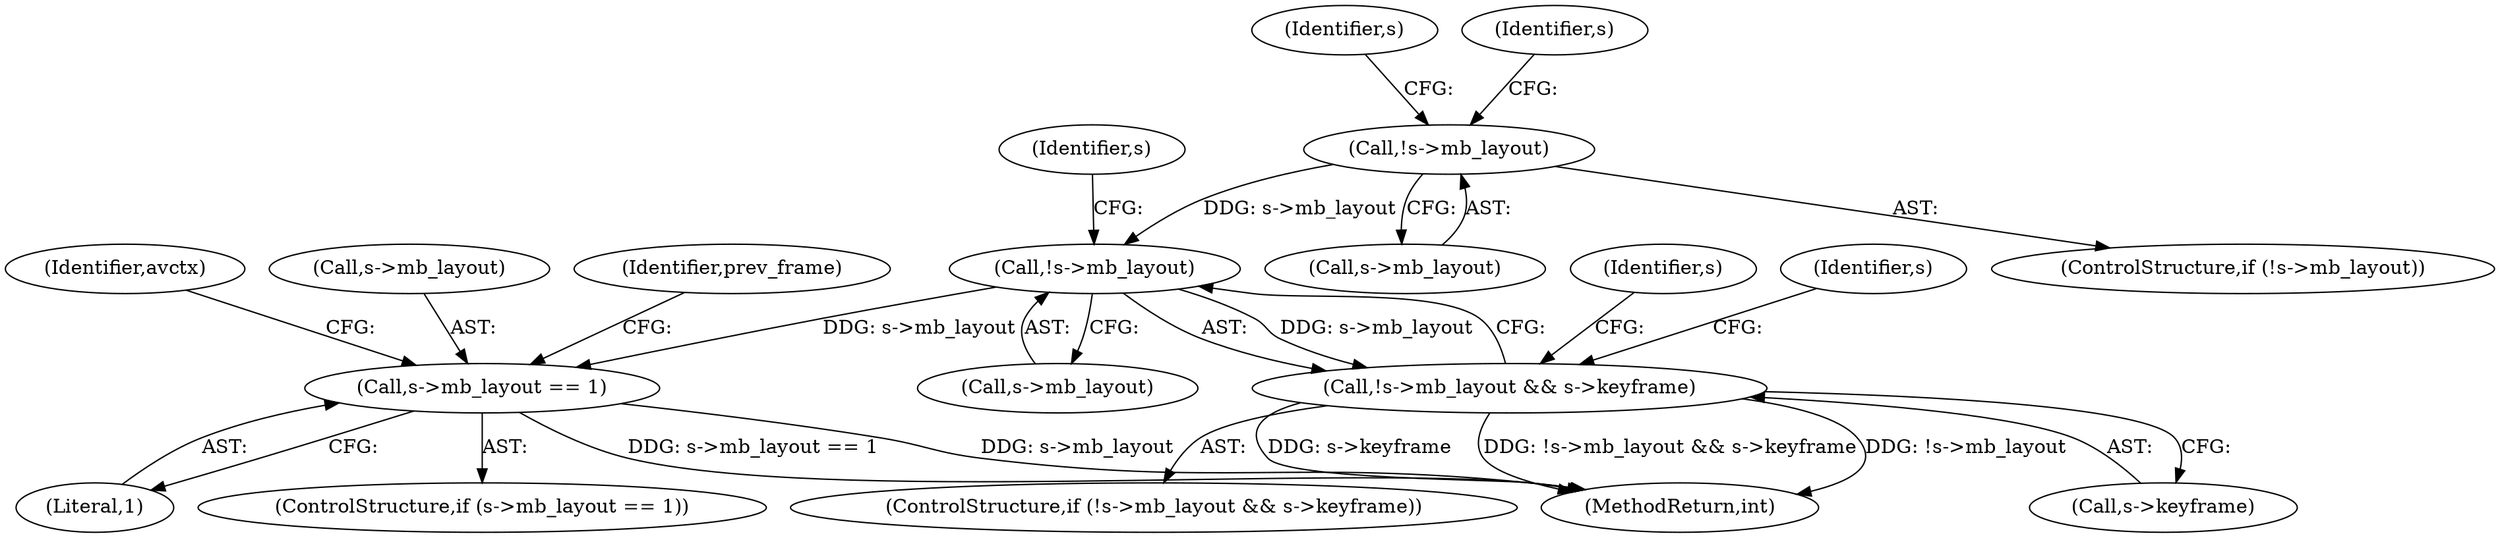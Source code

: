 digraph "0_FFmpeg_6b5d3fb26fb4be48e4966e4b1d97c2165538d4ef@pointer" {
"1000573" [label="(Call,!s->mb_layout)"];
"1000603" [label="(Call,!s->mb_layout)"];
"1000602" [label="(Call,!s->mb_layout && s->keyframe)"];
"1000630" [label="(Call,s->mb_layout == 1)"];
"1000573" [label="(Call,!s->mb_layout)"];
"1000634" [label="(Literal,1)"];
"1000580" [label="(Identifier,s)"];
"1000602" [label="(Call,!s->mb_layout && s->keyframe)"];
"1000608" [label="(Identifier,s)"];
"1000574" [label="(Call,s->mb_layout)"];
"1000604" [label="(Call,s->mb_layout)"];
"1000630" [label="(Call,s->mb_layout == 1)"];
"1000607" [label="(Call,s->keyframe)"];
"1000877" [label="(MethodReturn,int)"];
"1000672" [label="(Identifier,avctx)"];
"1000612" [label="(Identifier,s)"];
"1000622" [label="(Identifier,s)"];
"1000603" [label="(Call,!s->mb_layout)"];
"1000605" [label="(Identifier,s)"];
"1000631" [label="(Call,s->mb_layout)"];
"1000601" [label="(ControlStructure,if (!s->mb_layout && s->keyframe))"];
"1000638" [label="(Identifier,prev_frame)"];
"1000572" [label="(ControlStructure,if (!s->mb_layout))"];
"1000629" [label="(ControlStructure,if (s->mb_layout == 1))"];
"1000573" -> "1000572"  [label="AST: "];
"1000573" -> "1000574"  [label="CFG: "];
"1000574" -> "1000573"  [label="AST: "];
"1000580" -> "1000573"  [label="CFG: "];
"1000605" -> "1000573"  [label="CFG: "];
"1000573" -> "1000603"  [label="DDG: s->mb_layout"];
"1000603" -> "1000602"  [label="AST: "];
"1000603" -> "1000604"  [label="CFG: "];
"1000604" -> "1000603"  [label="AST: "];
"1000608" -> "1000603"  [label="CFG: "];
"1000602" -> "1000603"  [label="CFG: "];
"1000603" -> "1000602"  [label="DDG: s->mb_layout"];
"1000603" -> "1000630"  [label="DDG: s->mb_layout"];
"1000602" -> "1000601"  [label="AST: "];
"1000602" -> "1000607"  [label="CFG: "];
"1000607" -> "1000602"  [label="AST: "];
"1000612" -> "1000602"  [label="CFG: "];
"1000622" -> "1000602"  [label="CFG: "];
"1000602" -> "1000877"  [label="DDG: s->keyframe"];
"1000602" -> "1000877"  [label="DDG: !s->mb_layout && s->keyframe"];
"1000602" -> "1000877"  [label="DDG: !s->mb_layout"];
"1000630" -> "1000629"  [label="AST: "];
"1000630" -> "1000634"  [label="CFG: "];
"1000631" -> "1000630"  [label="AST: "];
"1000634" -> "1000630"  [label="AST: "];
"1000638" -> "1000630"  [label="CFG: "];
"1000672" -> "1000630"  [label="CFG: "];
"1000630" -> "1000877"  [label="DDG: s->mb_layout == 1"];
"1000630" -> "1000877"  [label="DDG: s->mb_layout"];
}

